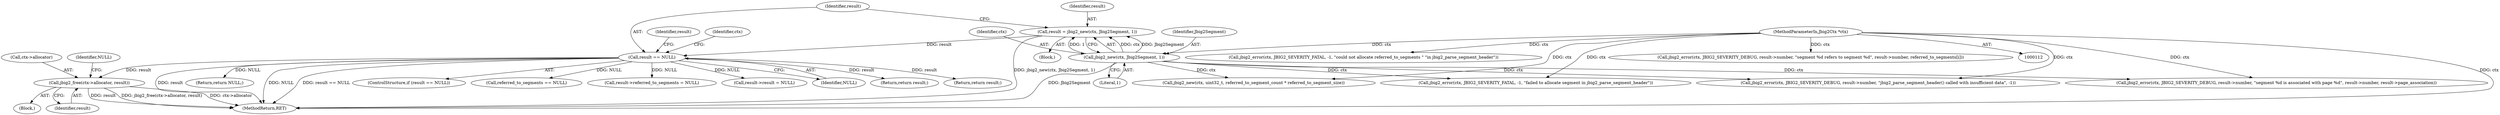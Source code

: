 digraph "0_ghostscript_e698d5c11d27212aa1098bc5b1673a3378563092_11@API" {
"1000264" [label="(Call,jbig2_free(ctx->allocator, result))"];
"1000139" [label="(Call,result == NULL)"];
"1000132" [label="(Call,result = jbig2_new(ctx, Jbig2Segment, 1))"];
"1000134" [label="(Call,jbig2_new(ctx, Jbig2Segment, 1))"];
"1000113" [label="(MethodParameterIn,Jbig2Ctx *ctx)"];
"1000117" [label="(Block,)"];
"1000136" [label="(Identifier,Jbig2Segment)"];
"1000385" [label="(Call,jbig2_error(ctx, JBIG2_SEVERITY_DEBUG, result->number, \"segment %d is associated with page %d\", result->number, result->page_association))"];
"1000138" [label="(ControlStructure,if (result == NULL))"];
"1000254" [label="(Block,)"];
"1000139" [label="(Call,result == NULL)"];
"1000133" [label="(Identifier,result)"];
"1000144" [label="(Identifier,ctx)"];
"1000284" [label="(Call,referred_to_segments == NULL)"];
"1000137" [label="(Literal,1)"];
"1000153" [label="(Identifier,result)"];
"1000352" [label="(Call,result->referred_to_segments = NULL)"];
"1000143" [label="(Call,jbig2_error(ctx, JBIG2_SEVERITY_FATAL, -1, \"failed to allocate segment in jbig2_parse_segment_header\"))"];
"1000288" [label="(Call,jbig2_error(ctx, JBIG2_SEVERITY_FATAL, -1, \"could not allocate referred_to_segments \" \"in jbig2_parse_segment_header\"))"];
"1000134" [label="(Call,jbig2_new(ctx, Jbig2Segment, 1))"];
"1000113" [label="(MethodParameterIn,Jbig2Ctx *ctx)"];
"1000412" [label="(Call,result->result = NULL)"];
"1000140" [label="(Identifier,result)"];
"1000419" [label="(MethodReturn,RET)"];
"1000255" [label="(Call,jbig2_error(ctx, JBIG2_SEVERITY_DEBUG, result->number, \"jbig2_parse_segment_header() called with insufficient data\", -1))"];
"1000270" [label="(Identifier,NULL)"];
"1000277" [label="(Call,jbig2_new(ctx, uint32_t, referred_to_segment_count * referred_to_segment_size))"];
"1000141" [label="(Identifier,NULL)"];
"1000417" [label="(Return,return result;)"];
"1000149" [label="(Return,return result;)"];
"1000264" [label="(Call,jbig2_free(ctx->allocator, result))"];
"1000268" [label="(Identifier,result)"];
"1000135" [label="(Identifier,ctx)"];
"1000269" [label="(Return,return NULL;)"];
"1000332" [label="(Call,jbig2_error(ctx, JBIG2_SEVERITY_DEBUG, result->number, \"segment %d refers to segment %d\", result->number, referred_to_segments[i]))"];
"1000265" [label="(Call,ctx->allocator)"];
"1000132" [label="(Call,result = jbig2_new(ctx, Jbig2Segment, 1))"];
"1000264" -> "1000254"  [label="AST: "];
"1000264" -> "1000268"  [label="CFG: "];
"1000265" -> "1000264"  [label="AST: "];
"1000268" -> "1000264"  [label="AST: "];
"1000270" -> "1000264"  [label="CFG: "];
"1000264" -> "1000419"  [label="DDG: ctx->allocator"];
"1000264" -> "1000419"  [label="DDG: result"];
"1000264" -> "1000419"  [label="DDG: jbig2_free(ctx->allocator, result)"];
"1000139" -> "1000264"  [label="DDG: result"];
"1000139" -> "1000138"  [label="AST: "];
"1000139" -> "1000141"  [label="CFG: "];
"1000140" -> "1000139"  [label="AST: "];
"1000141" -> "1000139"  [label="AST: "];
"1000144" -> "1000139"  [label="CFG: "];
"1000153" -> "1000139"  [label="CFG: "];
"1000139" -> "1000419"  [label="DDG: NULL"];
"1000139" -> "1000419"  [label="DDG: result == NULL"];
"1000139" -> "1000419"  [label="DDG: result"];
"1000132" -> "1000139"  [label="DDG: result"];
"1000139" -> "1000149"  [label="DDG: result"];
"1000139" -> "1000269"  [label="DDG: NULL"];
"1000139" -> "1000284"  [label="DDG: NULL"];
"1000139" -> "1000352"  [label="DDG: NULL"];
"1000139" -> "1000412"  [label="DDG: NULL"];
"1000139" -> "1000417"  [label="DDG: result"];
"1000132" -> "1000117"  [label="AST: "];
"1000132" -> "1000134"  [label="CFG: "];
"1000133" -> "1000132"  [label="AST: "];
"1000134" -> "1000132"  [label="AST: "];
"1000140" -> "1000132"  [label="CFG: "];
"1000132" -> "1000419"  [label="DDG: jbig2_new(ctx, Jbig2Segment, 1)"];
"1000134" -> "1000132"  [label="DDG: ctx"];
"1000134" -> "1000132"  [label="DDG: Jbig2Segment"];
"1000134" -> "1000132"  [label="DDG: 1"];
"1000134" -> "1000137"  [label="CFG: "];
"1000135" -> "1000134"  [label="AST: "];
"1000136" -> "1000134"  [label="AST: "];
"1000137" -> "1000134"  [label="AST: "];
"1000134" -> "1000419"  [label="DDG: Jbig2Segment"];
"1000113" -> "1000134"  [label="DDG: ctx"];
"1000134" -> "1000143"  [label="DDG: ctx"];
"1000134" -> "1000255"  [label="DDG: ctx"];
"1000134" -> "1000277"  [label="DDG: ctx"];
"1000134" -> "1000385"  [label="DDG: ctx"];
"1000113" -> "1000112"  [label="AST: "];
"1000113" -> "1000419"  [label="DDG: ctx"];
"1000113" -> "1000143"  [label="DDG: ctx"];
"1000113" -> "1000255"  [label="DDG: ctx"];
"1000113" -> "1000277"  [label="DDG: ctx"];
"1000113" -> "1000288"  [label="DDG: ctx"];
"1000113" -> "1000332"  [label="DDG: ctx"];
"1000113" -> "1000385"  [label="DDG: ctx"];
}

